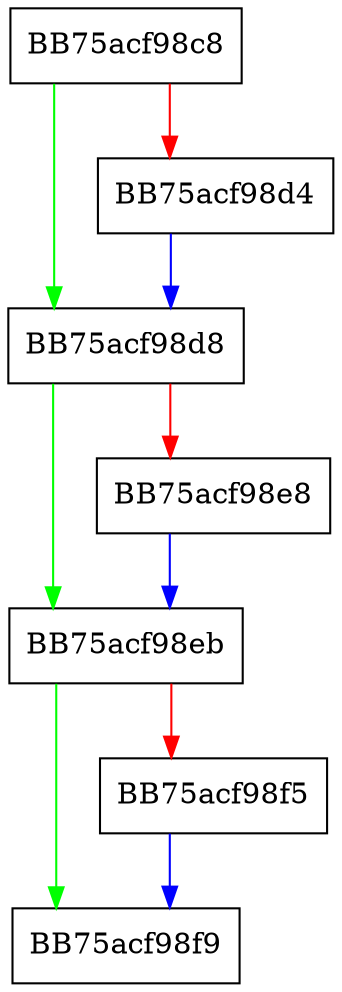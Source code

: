 digraph InsertValue {
  node [shape="box"];
  graph [splines=ortho];
  BB75acf98c8 -> BB75acf98d8 [color="green"];
  BB75acf98c8 -> BB75acf98d4 [color="red"];
  BB75acf98d4 -> BB75acf98d8 [color="blue"];
  BB75acf98d8 -> BB75acf98eb [color="green"];
  BB75acf98d8 -> BB75acf98e8 [color="red"];
  BB75acf98e8 -> BB75acf98eb [color="blue"];
  BB75acf98eb -> BB75acf98f9 [color="green"];
  BB75acf98eb -> BB75acf98f5 [color="red"];
  BB75acf98f5 -> BB75acf98f9 [color="blue"];
}